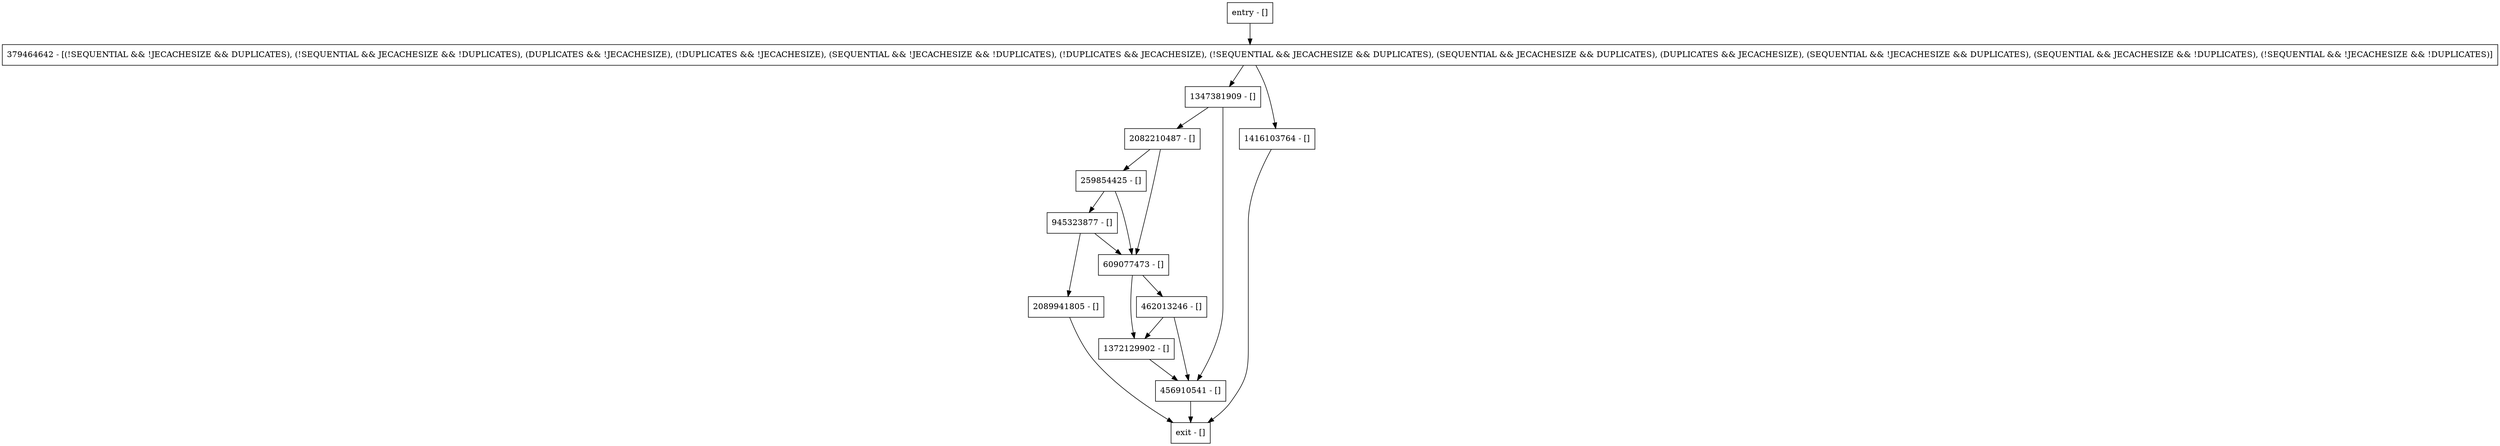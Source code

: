 digraph updateMemorySize {
node [shape=record];
1372129902 [label="1372129902 - []"];
462013246 [label="462013246 - []"];
1347381909 [label="1347381909 - []"];
379464642 [label="379464642 - [(!SEQUENTIAL && !JECACHESIZE && DUPLICATES), (!SEQUENTIAL && JECACHESIZE && !DUPLICATES), (DUPLICATES && !JECACHESIZE), (!DUPLICATES && !JECACHESIZE), (SEQUENTIAL && !JECACHESIZE && !DUPLICATES), (!DUPLICATES && JECACHESIZE), (!SEQUENTIAL && JECACHESIZE && DUPLICATES), (SEQUENTIAL && JECACHESIZE && DUPLICATES), (DUPLICATES && JECACHESIZE), (SEQUENTIAL && !JECACHESIZE && DUPLICATES), (SEQUENTIAL && JECACHESIZE && !DUPLICATES), (!SEQUENTIAL && !JECACHESIZE && !DUPLICATES)]"];
259854425 [label="259854425 - []"];
609077473 [label="609077473 - []"];
2089941805 [label="2089941805 - []"];
456910541 [label="456910541 - []"];
1416103764 [label="1416103764 - []"];
entry [label="entry - []"];
exit [label="exit - []"];
2082210487 [label="2082210487 - []"];
945323877 [label="945323877 - []"];
entry;
exit;
1372129902 -> 456910541;
462013246 -> 1372129902;
462013246 -> 456910541;
1347381909 -> 2082210487;
1347381909 -> 456910541;
379464642 -> 1416103764;
379464642 -> 1347381909;
259854425 -> 609077473;
259854425 -> 945323877;
609077473 -> 1372129902;
609077473 -> 462013246;
2089941805 -> exit;
456910541 -> exit;
1416103764 -> exit;
entry -> 379464642;
2082210487 -> 259854425;
2082210487 -> 609077473;
945323877 -> 609077473;
945323877 -> 2089941805;
}
